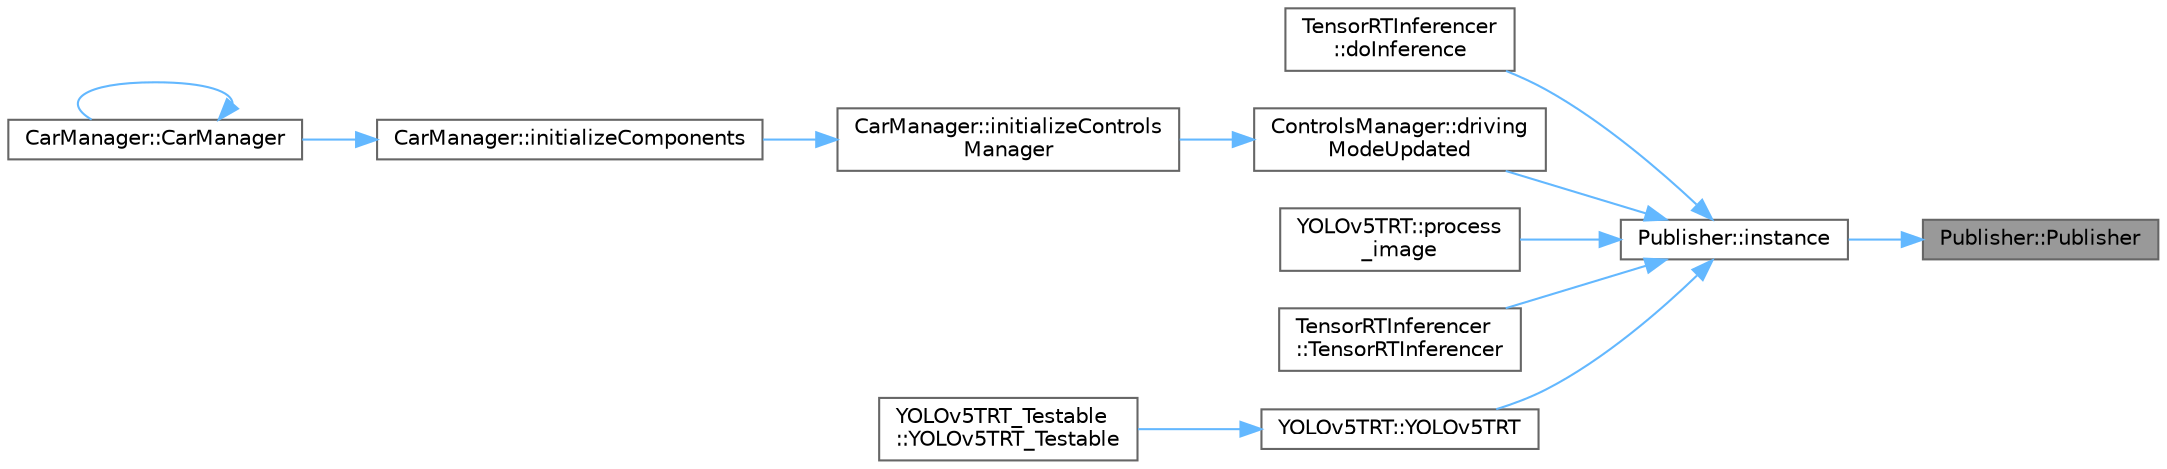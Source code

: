 digraph "Publisher::Publisher"
{
 // LATEX_PDF_SIZE
  bgcolor="transparent";
  edge [fontname=Helvetica,fontsize=10,labelfontname=Helvetica,labelfontsize=10];
  node [fontname=Helvetica,fontsize=10,shape=box,height=0.2,width=0.4];
  rankdir="RL";
  Node1 [id="Node000001",label="Publisher::Publisher",height=0.2,width=0.4,color="gray40", fillcolor="grey60", style="filled", fontcolor="black",tooltip=" "];
  Node1 -> Node2 [id="edge1_Node000001_Node000002",dir="back",color="steelblue1",style="solid",tooltip=" "];
  Node2 [id="Node000002",label="Publisher::instance",height=0.2,width=0.4,color="grey40", fillcolor="white", style="filled",URL="$classPublisher.html#a387233b0cdda7f9d59d3d7c59a2f3cb6",tooltip=" "];
  Node2 -> Node3 [id="edge2_Node000002_Node000003",dir="back",color="steelblue1",style="solid",tooltip=" "];
  Node3 [id="Node000003",label="TensorRTInferencer\l::doInference",height=0.2,width=0.4,color="grey40", fillcolor="white", style="filled",URL="$classTensorRTInferencer.html#a5596fa6dbc8122eb567607897e369f7e",tooltip=" "];
  Node2 -> Node4 [id="edge3_Node000002_Node000004",dir="back",color="steelblue1",style="solid",tooltip=" "];
  Node4 [id="Node000004",label="ControlsManager::driving\lModeUpdated",height=0.2,width=0.4,color="grey40", fillcolor="white", style="filled",URL="$classControlsManager.html#ad3cd1fa6493f5e17cc1806d993266fac",tooltip="Update the driving mode of the vehicle."];
  Node4 -> Node5 [id="edge4_Node000004_Node000005",dir="back",color="steelblue1",style="solid",tooltip=" "];
  Node5 [id="Node000005",label="CarManager::initializeControls\lManager",height=0.2,width=0.4,color="grey40", fillcolor="white", style="filled",URL="$classCarManager.html#a7d8d0d9b58a5ecc33e06cae2ccbdf184",tooltip="Initialize the ControlsManager."];
  Node5 -> Node6 [id="edge5_Node000005_Node000006",dir="back",color="steelblue1",style="solid",tooltip=" "];
  Node6 [id="Node000006",label="CarManager::initializeComponents",height=0.2,width=0.4,color="grey40", fillcolor="white", style="filled",URL="$classCarManager.html#a903e5c4e427a717c2f7f33eb6077475f",tooltip="Initialize the components of the CarManager."];
  Node6 -> Node7 [id="edge6_Node000006_Node000007",dir="back",color="steelblue1",style="solid",tooltip=" "];
  Node7 [id="Node000007",label="CarManager::CarManager",height=0.2,width=0.4,color="grey40", fillcolor="white", style="filled",URL="$classCarManager.html#ada40d7d41c1bcf3d25a122e3fecc0b0d",tooltip="Construct a new CarManager object."];
  Node7 -> Node7 [id="edge7_Node000007_Node000007",dir="back",color="steelblue1",style="solid",tooltip=" "];
  Node2 -> Node8 [id="edge8_Node000002_Node000008",dir="back",color="steelblue1",style="solid",tooltip=" "];
  Node8 [id="Node000008",label="YOLOv5TRT::process\l_image",height=0.2,width=0.4,color="grey40", fillcolor="white", style="filled",URL="$classYOLOv5TRT.html#a6ade108453aa850578f3c4483f2bdd5e",tooltip="Função principal. Inicializa recursos, executa loop de inferência e exibe resultados."];
  Node2 -> Node9 [id="edge9_Node000002_Node000009",dir="back",color="steelblue1",style="solid",tooltip=" "];
  Node9 [id="Node000009",label="TensorRTInferencer\l::TensorRTInferencer",height=0.2,width=0.4,color="grey40", fillcolor="white", style="filled",URL="$classTensorRTInferencer.html#aa43aac7ee0072fa7e2ba2f46310fd205",tooltip=" "];
  Node2 -> Node10 [id="edge10_Node000002_Node000010",dir="back",color="steelblue1",style="solid",tooltip=" "];
  Node10 [id="Node000010",label="YOLOv5TRT::YOLOv5TRT",height=0.2,width=0.4,color="grey40", fillcolor="white", style="filled",URL="$classYOLOv5TRT.html#ad2504b33af861c37c2102c3e5f7d43fe",tooltip="Construtor. Carrega o engine e aloca buffers."];
  Node10 -> Node11 [id="edge11_Node000010_Node000011",dir="back",color="steelblue1",style="solid",tooltip=" "];
  Node11 [id="Node000011",label="YOLOv5TRT_Testable\l::YOLOv5TRT_Testable",height=0.2,width=0.4,color="grey40", fillcolor="white", style="filled",URL="$classYOLOv5TRT__Testable.html#accba9e2df58562abd71564b069ef2efb",tooltip=" "];
}
